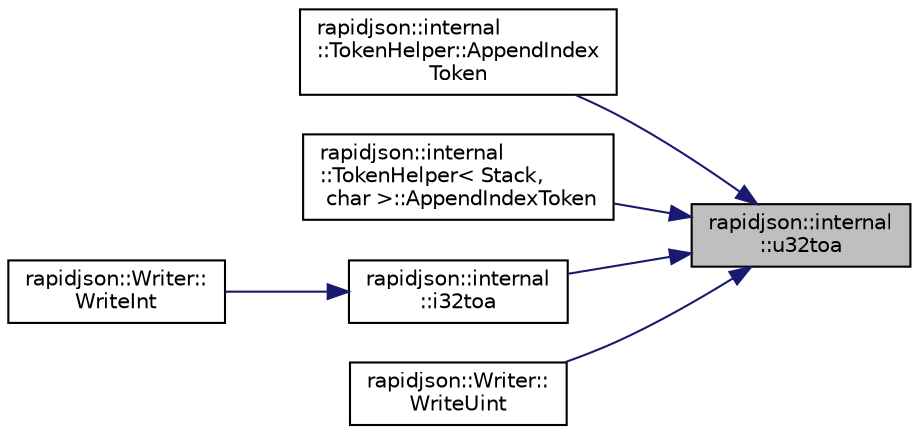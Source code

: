 digraph "rapidjson::internal::u32toa"
{
 // INTERACTIVE_SVG=YES
 // LATEX_PDF_SIZE
  edge [fontname="Helvetica",fontsize="10",labelfontname="Helvetica",labelfontsize="10"];
  node [fontname="Helvetica",fontsize="10",shape=record];
  rankdir="RL";
  Node205 [label="rapidjson::internal\l::u32toa",height=0.2,width=0.4,color="black", fillcolor="grey75", style="filled", fontcolor="black",tooltip=" "];
  Node205 -> Node206 [dir="back",color="midnightblue",fontsize="10",style="solid",fontname="Helvetica"];
  Node206 [label="rapidjson::internal\l::TokenHelper::AppendIndex\lToken",height=0.2,width=0.4,color="black", fillcolor="white", style="filled",URL="$structrapidjson_1_1internal_1_1_token_helper.html#a633523ce836cb5711fef98301ab6d8f7",tooltip=" "];
  Node205 -> Node207 [dir="back",color="midnightblue",fontsize="10",style="solid",fontname="Helvetica"];
  Node207 [label="rapidjson::internal\l::TokenHelper\< Stack,\l char \>::AppendIndexToken",height=0.2,width=0.4,color="black", fillcolor="white", style="filled",URL="$structrapidjson_1_1internal_1_1_token_helper_3_01_stack_00_01char_01_4.html#ab877a126e0b798bfc149d9506aed999e",tooltip=" "];
  Node205 -> Node208 [dir="back",color="midnightblue",fontsize="10",style="solid",fontname="Helvetica"];
  Node208 [label="rapidjson::internal\l::i32toa",height=0.2,width=0.4,color="black", fillcolor="white", style="filled",URL="$namespacerapidjson_1_1internal.html#af2da6e17b77cf999be3b84d06e652d14",tooltip=" "];
  Node208 -> Node209 [dir="back",color="midnightblue",fontsize="10",style="solid",fontname="Helvetica"];
  Node209 [label="rapidjson::Writer::\lWriteInt",height=0.2,width=0.4,color="black", fillcolor="white", style="filled",URL="$classrapidjson_1_1_writer.html#aca40d77c14bf6911c03b5d4b23283e02",tooltip=" "];
  Node205 -> Node210 [dir="back",color="midnightblue",fontsize="10",style="solid",fontname="Helvetica"];
  Node210 [label="rapidjson::Writer::\lWriteUint",height=0.2,width=0.4,color="black", fillcolor="white", style="filled",URL="$classrapidjson_1_1_writer.html#a9255fff8cc9476048f14a1ee7dbd9937",tooltip=" "];
}
